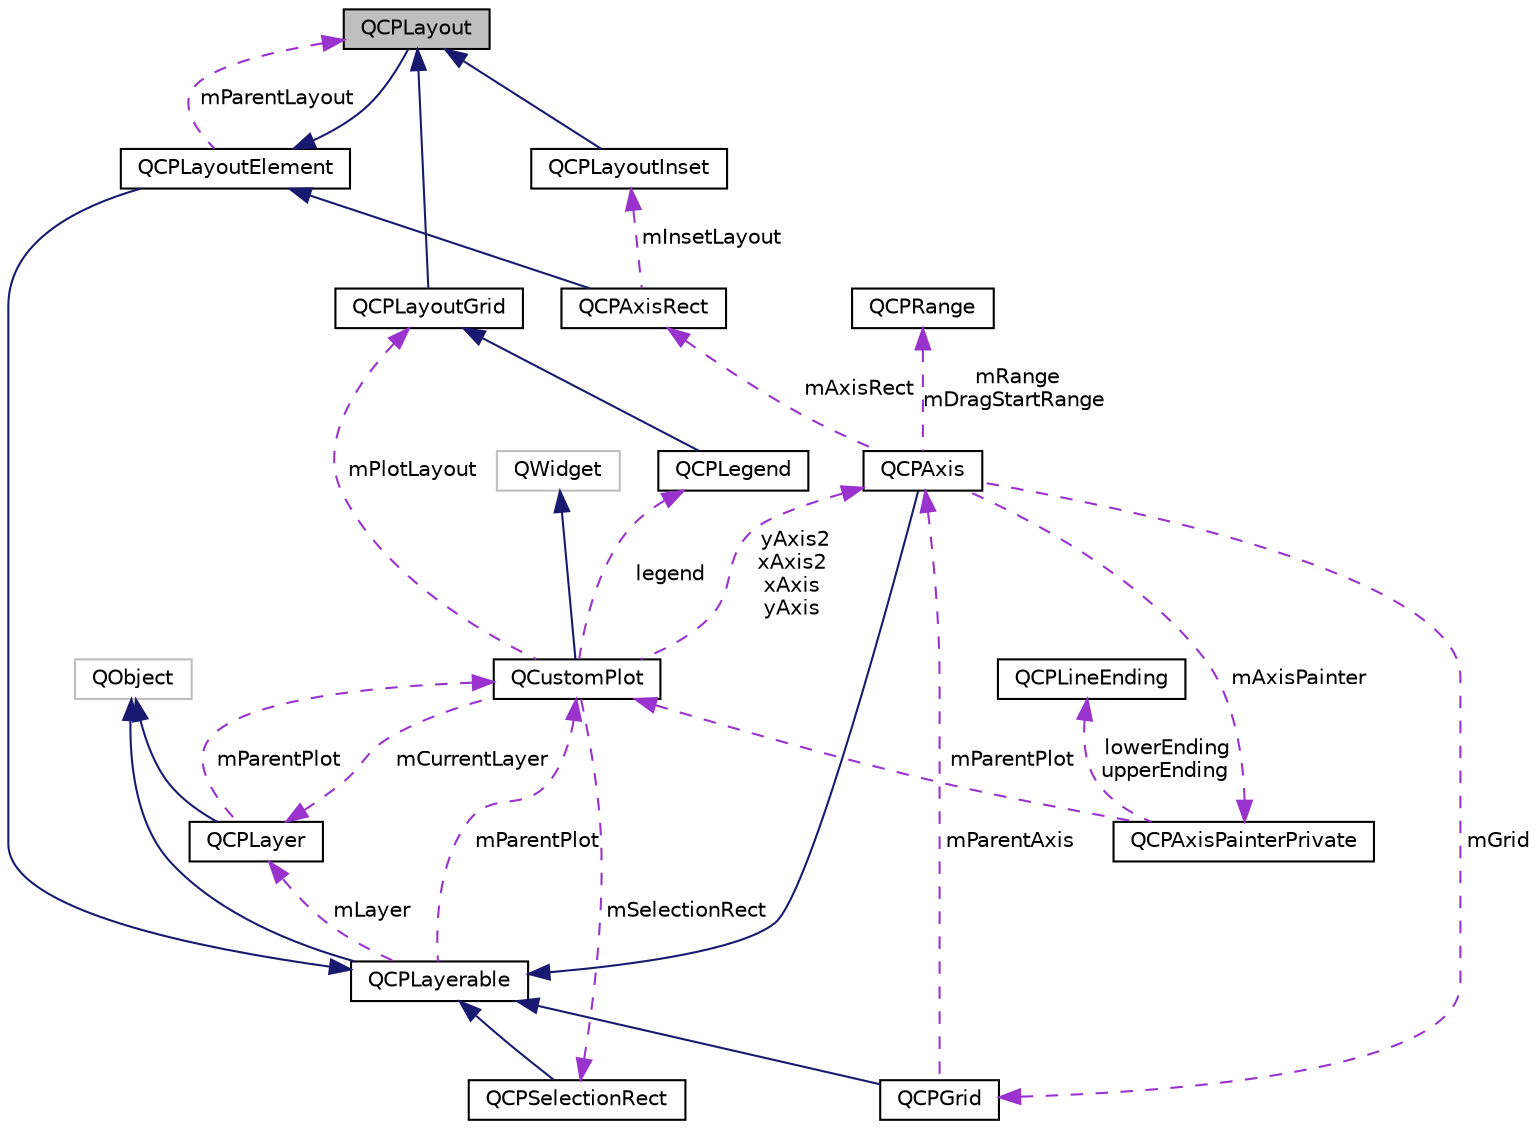 digraph "QCPLayout"
{
  edge [fontname="Helvetica",fontsize="10",labelfontname="Helvetica",labelfontsize="10"];
  node [fontname="Helvetica",fontsize="10",shape=record];
  Node7 [label="QCPLayout",height=0.2,width=0.4,color="black", fillcolor="grey75", style="filled", fontcolor="black"];
  Node8 -> Node7 [dir="back",color="midnightblue",fontsize="10",style="solid",fontname="Helvetica"];
  Node8 [label="QCPLayoutElement",height=0.2,width=0.4,color="black", fillcolor="white", style="filled",URL="$class_q_c_p_layout_element.html",tooltip="The abstract base class for all objects that form the layout system. "];
  Node9 -> Node8 [dir="back",color="midnightblue",fontsize="10",style="solid",fontname="Helvetica"];
  Node9 [label="QCPLayerable",height=0.2,width=0.4,color="black", fillcolor="white", style="filled",URL="$class_q_c_p_layerable.html",tooltip="Base class for all drawable objects. "];
  Node10 -> Node9 [dir="back",color="midnightblue",fontsize="10",style="solid",fontname="Helvetica"];
  Node10 [label="QObject",height=0.2,width=0.4,color="grey75", fillcolor="white", style="filled"];
  Node11 -> Node9 [dir="back",color="darkorchid3",fontsize="10",style="dashed",label=" mLayer" ,fontname="Helvetica"];
  Node11 [label="QCPLayer",height=0.2,width=0.4,color="black", fillcolor="white", style="filled",URL="$class_q_c_p_layer.html",tooltip="A layer that may contain objects, to control the rendering order. "];
  Node10 -> Node11 [dir="back",color="midnightblue",fontsize="10",style="solid",fontname="Helvetica"];
  Node12 -> Node11 [dir="back",color="darkorchid3",fontsize="10",style="dashed",label=" mParentPlot" ,fontname="Helvetica"];
  Node12 [label="QCustomPlot",height=0.2,width=0.4,color="black", fillcolor="white", style="filled",URL="$class_q_custom_plot.html",tooltip="The central class of the library. This is the QWidget which displays the plot and interacts with the ..."];
  Node13 -> Node12 [dir="back",color="midnightblue",fontsize="10",style="solid",fontname="Helvetica"];
  Node13 [label="QWidget",height=0.2,width=0.4,color="grey75", fillcolor="white", style="filled"];
  Node11 -> Node12 [dir="back",color="darkorchid3",fontsize="10",style="dashed",label=" mCurrentLayer" ,fontname="Helvetica"];
  Node14 -> Node12 [dir="back",color="darkorchid3",fontsize="10",style="dashed",label=" mPlotLayout" ,fontname="Helvetica"];
  Node14 [label="QCPLayoutGrid",height=0.2,width=0.4,color="black", fillcolor="white", style="filled",URL="$class_q_c_p_layout_grid.html",tooltip="A layout that arranges child elements in a grid. "];
  Node7 -> Node14 [dir="back",color="midnightblue",fontsize="10",style="solid",fontname="Helvetica"];
  Node15 -> Node12 [dir="back",color="darkorchid3",fontsize="10",style="dashed",label=" mSelectionRect" ,fontname="Helvetica"];
  Node15 [label="QCPSelectionRect",height=0.2,width=0.4,color="black", fillcolor="white", style="filled",URL="$class_q_c_p_selection_rect.html",tooltip="Provides rect/rubber-band data selection and range zoom interaction. "];
  Node9 -> Node15 [dir="back",color="midnightblue",fontsize="10",style="solid",fontname="Helvetica"];
  Node16 -> Node12 [dir="back",color="darkorchid3",fontsize="10",style="dashed",label=" yAxis2\nxAxis2\nxAxis\nyAxis" ,fontname="Helvetica"];
  Node16 [label="QCPAxis",height=0.2,width=0.4,color="black", fillcolor="white", style="filled",URL="$class_q_c_p_axis.html",tooltip="Manages a single axis inside a QCustomPlot. "];
  Node9 -> Node16 [dir="back",color="midnightblue",fontsize="10",style="solid",fontname="Helvetica"];
  Node17 -> Node16 [dir="back",color="darkorchid3",fontsize="10",style="dashed",label=" mRange\nmDragStartRange" ,fontname="Helvetica"];
  Node17 [label="QCPRange",height=0.2,width=0.4,color="black", fillcolor="white", style="filled",URL="$class_q_c_p_range.html",tooltip="Represents the range an axis is encompassing. "];
  Node18 -> Node16 [dir="back",color="darkorchid3",fontsize="10",style="dashed",label=" mAxisPainter" ,fontname="Helvetica"];
  Node18 [label="QCPAxisPainterPrivate",height=0.2,width=0.4,color="black", fillcolor="white", style="filled",URL="$class_q_c_p_axis_painter_private.html"];
  Node19 -> Node18 [dir="back",color="darkorchid3",fontsize="10",style="dashed",label=" lowerEnding\nupperEnding" ,fontname="Helvetica"];
  Node19 [label="QCPLineEnding",height=0.2,width=0.4,color="black", fillcolor="white", style="filled",URL="$class_q_c_p_line_ending.html",tooltip="Handles the different ending decorations for line-like items. "];
  Node12 -> Node18 [dir="back",color="darkorchid3",fontsize="10",style="dashed",label=" mParentPlot" ,fontname="Helvetica"];
  Node20 -> Node16 [dir="back",color="darkorchid3",fontsize="10",style="dashed",label=" mGrid" ,fontname="Helvetica"];
  Node20 [label="QCPGrid",height=0.2,width=0.4,color="black", fillcolor="white", style="filled",URL="$class_q_c_p_grid.html",tooltip="Responsible for drawing the grid of a QCPAxis. "];
  Node9 -> Node20 [dir="back",color="midnightblue",fontsize="10",style="solid",fontname="Helvetica"];
  Node16 -> Node20 [dir="back",color="darkorchid3",fontsize="10",style="dashed",label=" mParentAxis" ,fontname="Helvetica"];
  Node21 -> Node16 [dir="back",color="darkorchid3",fontsize="10",style="dashed",label=" mAxisRect" ,fontname="Helvetica"];
  Node21 [label="QCPAxisRect",height=0.2,width=0.4,color="black", fillcolor="white", style="filled",URL="$class_q_c_p_axis_rect.html",tooltip="Holds multiple axes and arranges them in a rectangular shape. "];
  Node8 -> Node21 [dir="back",color="midnightblue",fontsize="10",style="solid",fontname="Helvetica"];
  Node22 -> Node21 [dir="back",color="darkorchid3",fontsize="10",style="dashed",label=" mInsetLayout" ,fontname="Helvetica"];
  Node22 [label="QCPLayoutInset",height=0.2,width=0.4,color="black", fillcolor="white", style="filled",URL="$class_q_c_p_layout_inset.html",tooltip="A layout that places child elements aligned to the border or arbitrarily positioned. "];
  Node7 -> Node22 [dir="back",color="midnightblue",fontsize="10",style="solid",fontname="Helvetica"];
  Node23 -> Node12 [dir="back",color="darkorchid3",fontsize="10",style="dashed",label=" legend" ,fontname="Helvetica"];
  Node23 [label="QCPLegend",height=0.2,width=0.4,color="black", fillcolor="white", style="filled",URL="$class_q_c_p_legend.html",tooltip="Manages a legend inside a QCustomPlot. "];
  Node14 -> Node23 [dir="back",color="midnightblue",fontsize="10",style="solid",fontname="Helvetica"];
  Node12 -> Node9 [dir="back",color="darkorchid3",fontsize="10",style="dashed",label=" mParentPlot" ,fontname="Helvetica"];
  Node7 -> Node8 [dir="back",color="darkorchid3",fontsize="10",style="dashed",label=" mParentLayout" ,fontname="Helvetica"];
}
